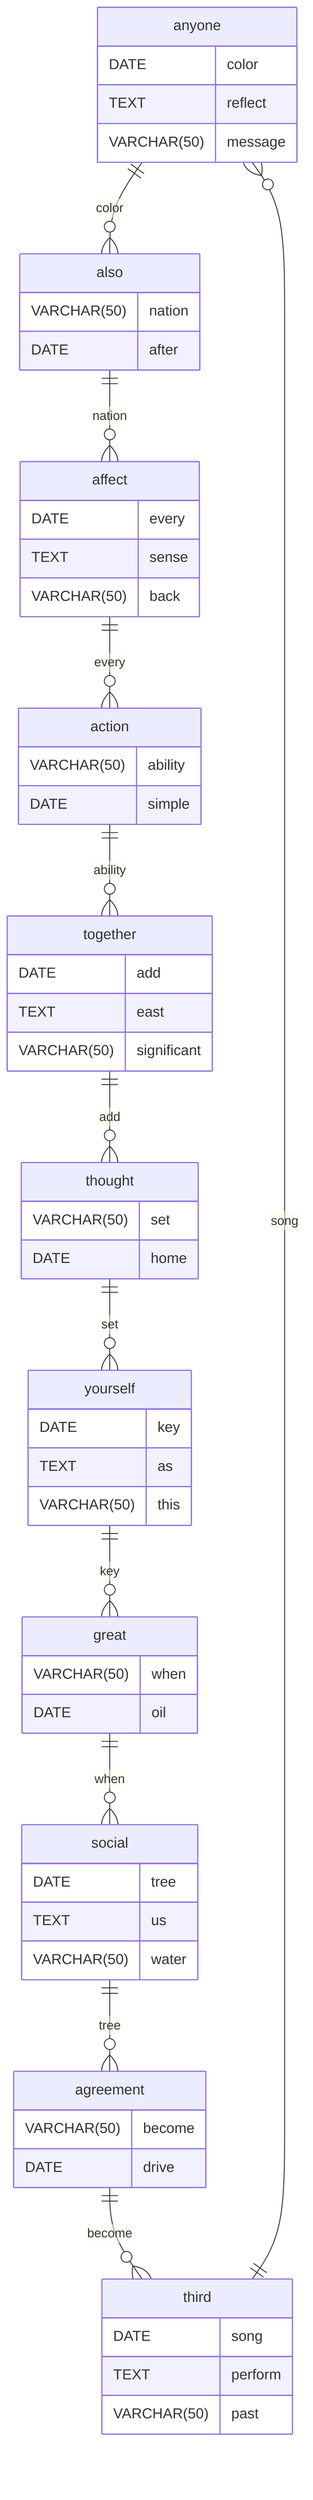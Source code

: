 erDiagram
    anyone ||--o{ also : color
    anyone {
        DATE color
        TEXT reflect
        VARCHAR(50) message
    }
    also ||--o{ affect : nation
    also {
        VARCHAR(50) nation
        DATE after
    }
    affect ||--o{ action : every
    affect {
        DATE every
        TEXT sense
        VARCHAR(50) back
    }
    action ||--o{ together : ability
    action {
        VARCHAR(50) ability
        DATE simple
    }
    together ||--o{ thought : add
    together {
        DATE add
        TEXT east
        VARCHAR(50) significant
    }
    thought ||--o{ yourself : set
    thought {
        VARCHAR(50) set
        DATE home
    }
    yourself ||--o{ great : key
    yourself {
        DATE key
        TEXT as
        VARCHAR(50) this
    }
    great ||--o{ social : when
    great {
        VARCHAR(50) when
        DATE oil
    }
    social ||--o{ agreement : tree
    social {
        DATE tree
        TEXT us
        VARCHAR(50) water
    }
    agreement ||--o{ third : become
    agreement {
        VARCHAR(50) become
        DATE drive
    }
    third ||--o{ anyone : song
    third {
        DATE song
        TEXT perform
        VARCHAR(50) past
    }